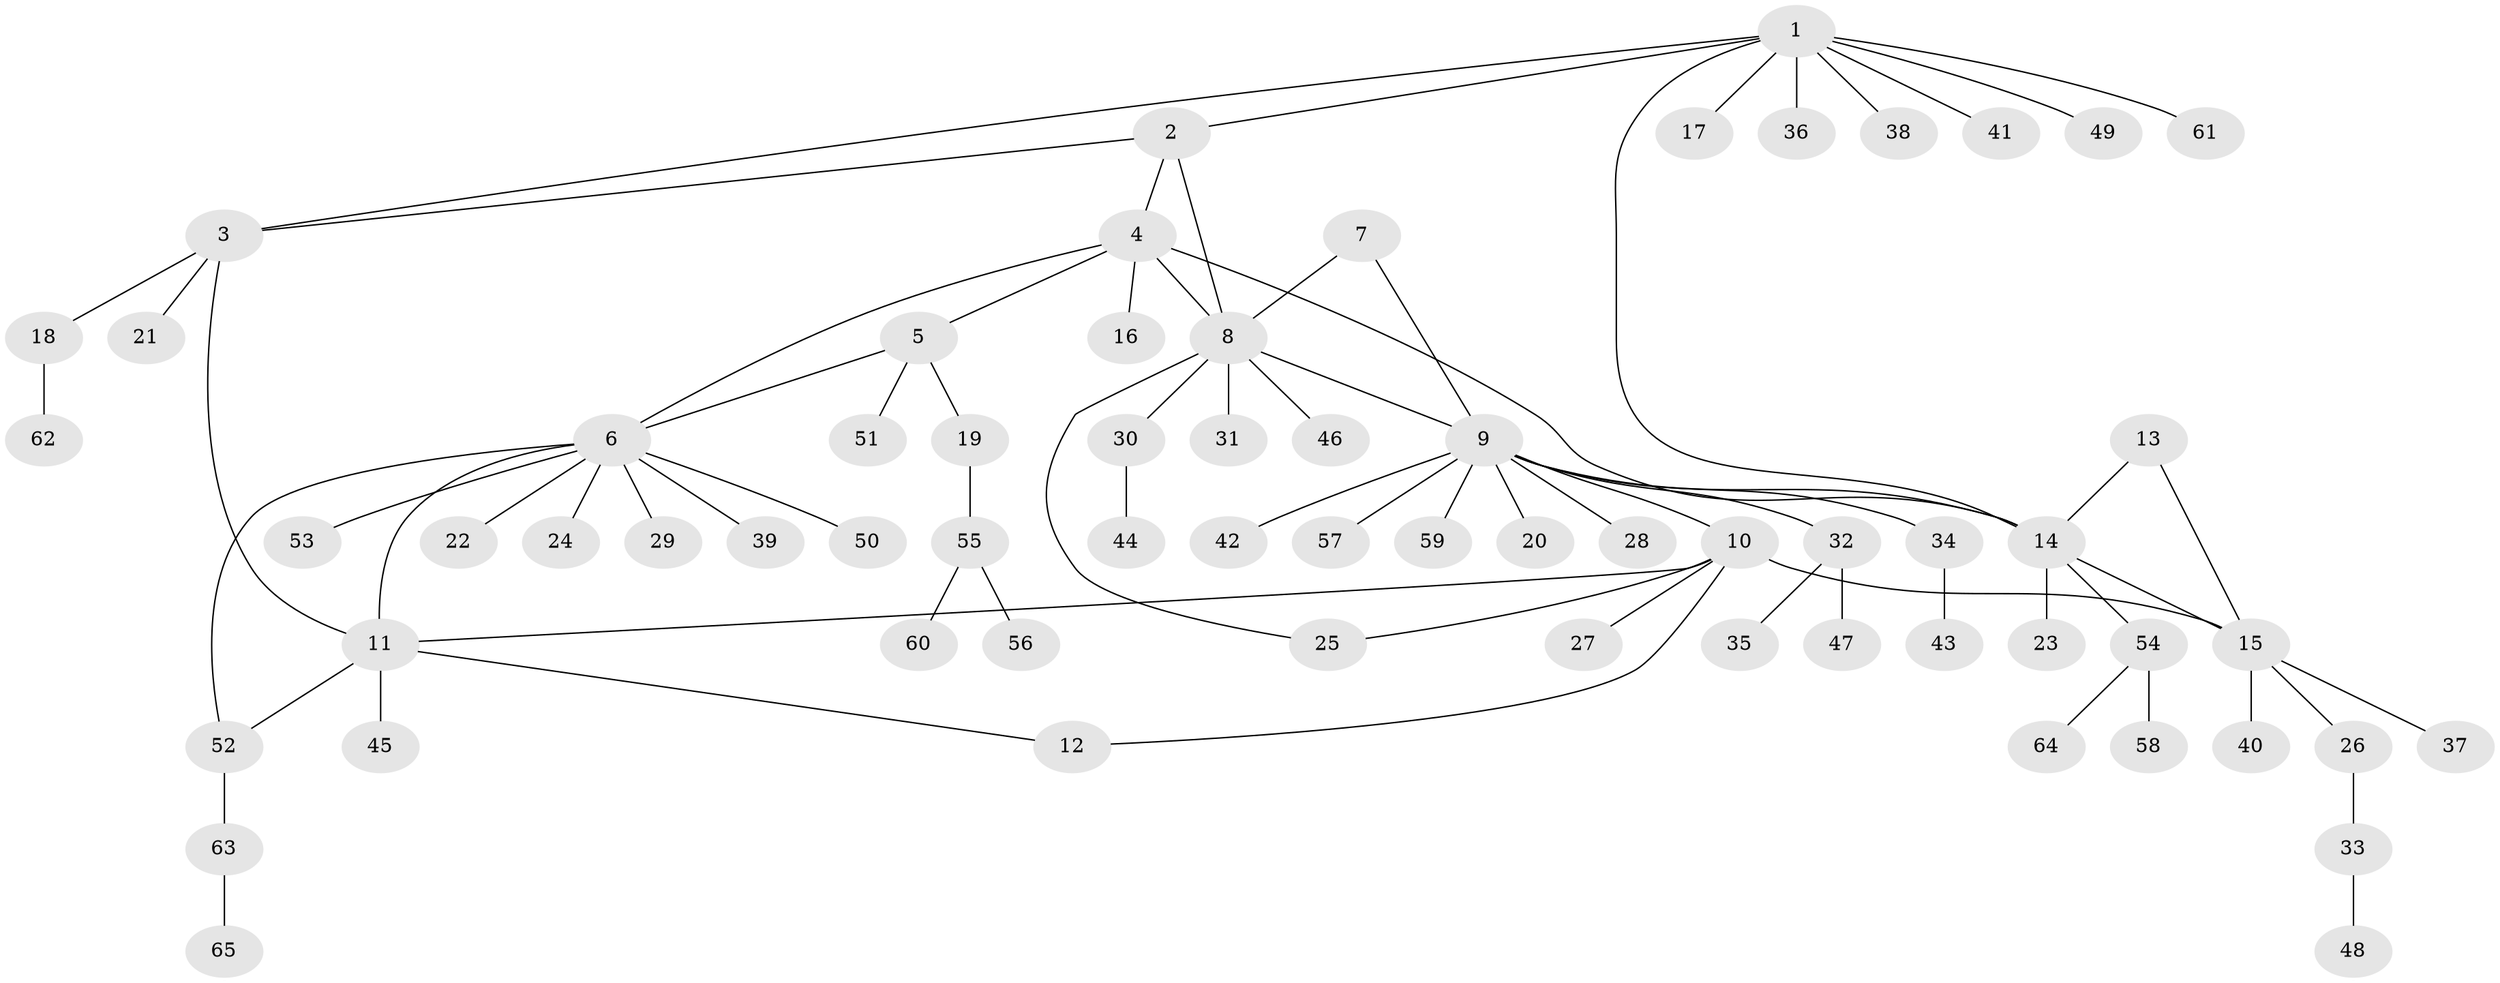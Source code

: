 // Generated by graph-tools (version 1.1) at 2025/50/03/09/25 03:50:43]
// undirected, 65 vertices, 77 edges
graph export_dot {
graph [start="1"]
  node [color=gray90,style=filled];
  1;
  2;
  3;
  4;
  5;
  6;
  7;
  8;
  9;
  10;
  11;
  12;
  13;
  14;
  15;
  16;
  17;
  18;
  19;
  20;
  21;
  22;
  23;
  24;
  25;
  26;
  27;
  28;
  29;
  30;
  31;
  32;
  33;
  34;
  35;
  36;
  37;
  38;
  39;
  40;
  41;
  42;
  43;
  44;
  45;
  46;
  47;
  48;
  49;
  50;
  51;
  52;
  53;
  54;
  55;
  56;
  57;
  58;
  59;
  60;
  61;
  62;
  63;
  64;
  65;
  1 -- 2;
  1 -- 3;
  1 -- 14;
  1 -- 17;
  1 -- 36;
  1 -- 38;
  1 -- 41;
  1 -- 49;
  1 -- 61;
  2 -- 3;
  2 -- 4;
  2 -- 8;
  3 -- 11;
  3 -- 18;
  3 -- 21;
  4 -- 5;
  4 -- 6;
  4 -- 8;
  4 -- 14;
  4 -- 16;
  5 -- 6;
  5 -- 19;
  5 -- 51;
  6 -- 11;
  6 -- 22;
  6 -- 24;
  6 -- 29;
  6 -- 39;
  6 -- 50;
  6 -- 52;
  6 -- 53;
  7 -- 8;
  7 -- 9;
  8 -- 9;
  8 -- 25;
  8 -- 30;
  8 -- 31;
  8 -- 46;
  9 -- 10;
  9 -- 14;
  9 -- 20;
  9 -- 28;
  9 -- 32;
  9 -- 34;
  9 -- 42;
  9 -- 57;
  9 -- 59;
  10 -- 11;
  10 -- 12;
  10 -- 15;
  10 -- 25;
  10 -- 27;
  11 -- 12;
  11 -- 45;
  11 -- 52;
  13 -- 14;
  13 -- 15;
  14 -- 15;
  14 -- 23;
  14 -- 54;
  15 -- 26;
  15 -- 37;
  15 -- 40;
  18 -- 62;
  19 -- 55;
  26 -- 33;
  30 -- 44;
  32 -- 35;
  32 -- 47;
  33 -- 48;
  34 -- 43;
  52 -- 63;
  54 -- 58;
  54 -- 64;
  55 -- 56;
  55 -- 60;
  63 -- 65;
}

